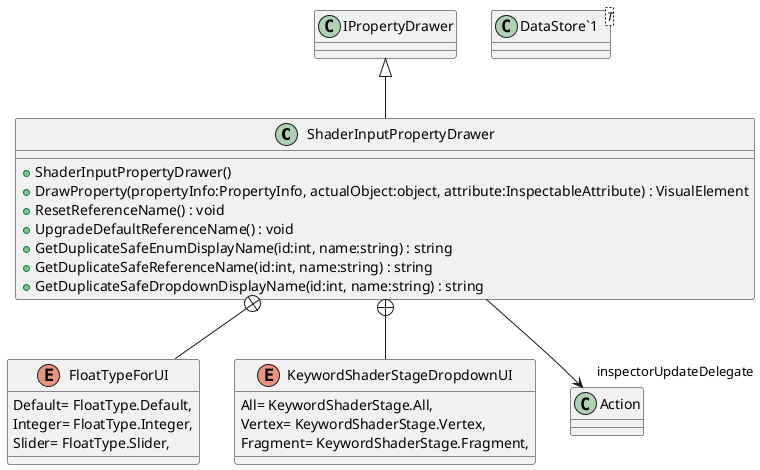 @startuml
class ShaderInputPropertyDrawer {
    + ShaderInputPropertyDrawer()
    + DrawProperty(propertyInfo:PropertyInfo, actualObject:object, attribute:InspectableAttribute) : VisualElement
    + ResetReferenceName() : void
    + UpgradeDefaultReferenceName() : void
    + GetDuplicateSafeEnumDisplayName(id:int, name:string) : string
    + GetDuplicateSafeReferenceName(id:int, name:string) : string
    + GetDuplicateSafeDropdownDisplayName(id:int, name:string) : string
}
class "DataStore`1"<T> {
}
enum FloatTypeForUI {
    Default= FloatType.Default,
    Integer= FloatType.Integer,
    Slider= FloatType.Slider,
}
enum KeywordShaderStageDropdownUI {
    All= KeywordShaderStage.All,
    Vertex= KeywordShaderStage.Vertex,
    Fragment= KeywordShaderStage.Fragment,
}
IPropertyDrawer <|-- ShaderInputPropertyDrawer
ShaderInputPropertyDrawer --> "inspectorUpdateDelegate" Action
ShaderInputPropertyDrawer +-- FloatTypeForUI
ShaderInputPropertyDrawer +-- KeywordShaderStageDropdownUI
@enduml
